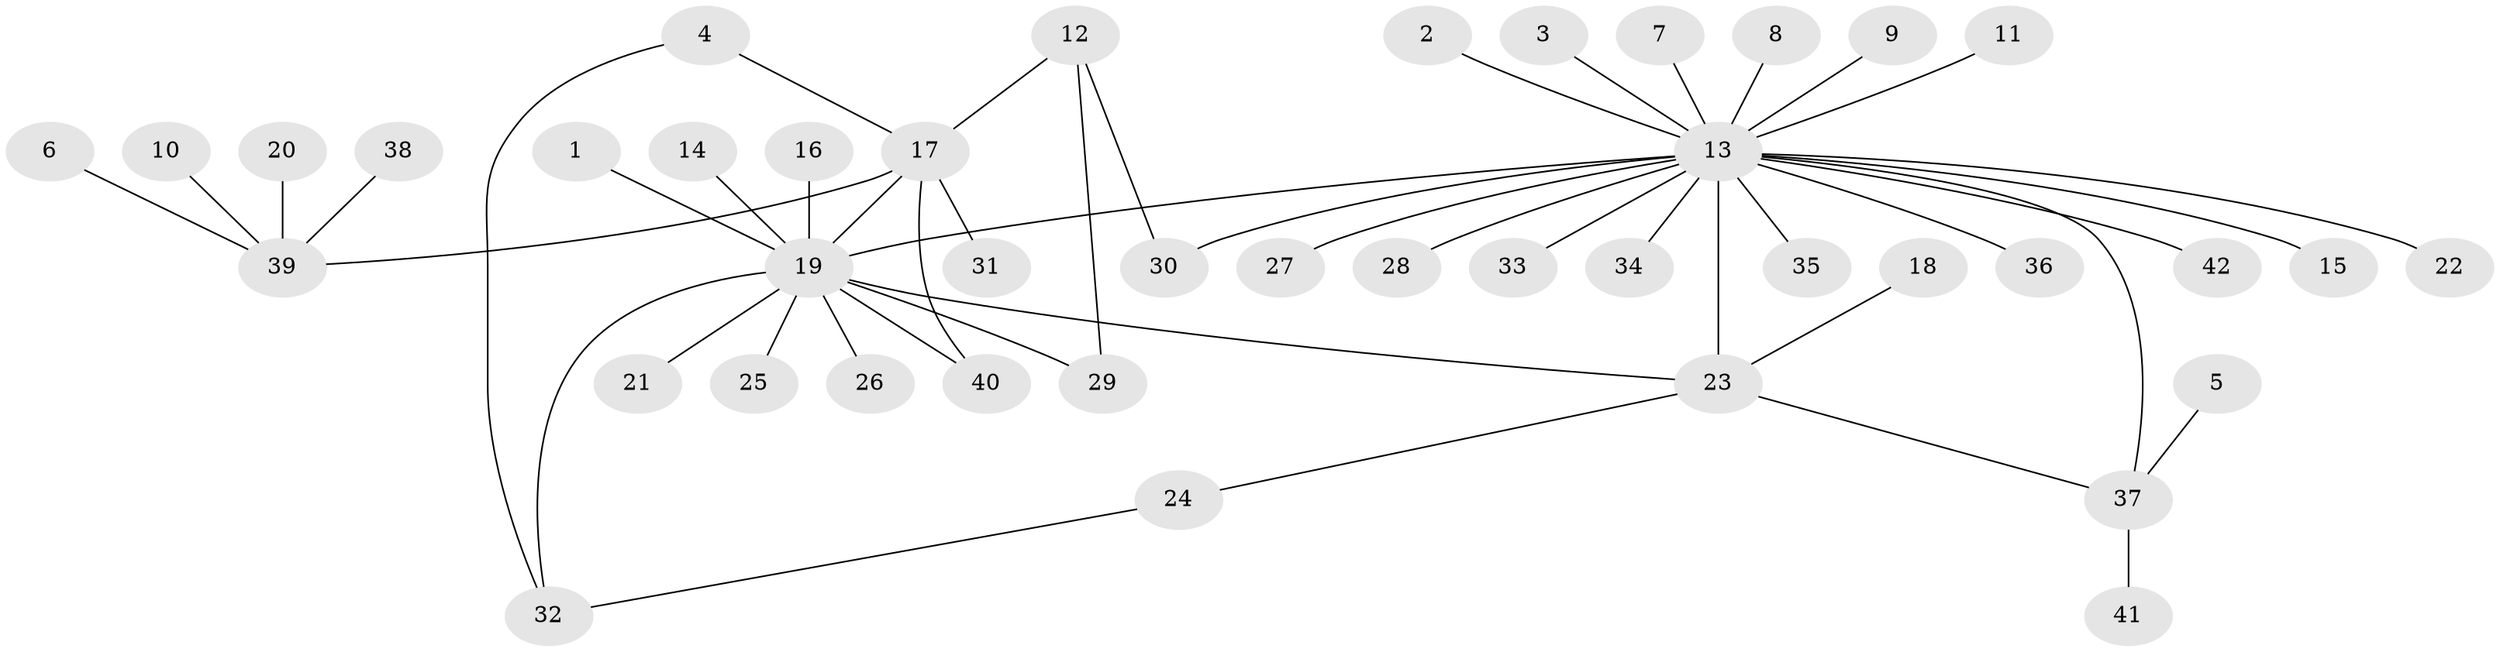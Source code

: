 // original degree distribution, {22: 0.012048192771084338, 16: 0.012048192771084338, 1: 0.6867469879518072, 4: 0.07228915662650602, 9: 0.012048192771084338, 6: 0.012048192771084338, 8: 0.012048192771084338, 3: 0.060240963855421686, 2: 0.10843373493975904, 5: 0.012048192771084338}
// Generated by graph-tools (version 1.1) at 2025/01/03/09/25 03:01:42]
// undirected, 42 vertices, 48 edges
graph export_dot {
graph [start="1"]
  node [color=gray90,style=filled];
  1;
  2;
  3;
  4;
  5;
  6;
  7;
  8;
  9;
  10;
  11;
  12;
  13;
  14;
  15;
  16;
  17;
  18;
  19;
  20;
  21;
  22;
  23;
  24;
  25;
  26;
  27;
  28;
  29;
  30;
  31;
  32;
  33;
  34;
  35;
  36;
  37;
  38;
  39;
  40;
  41;
  42;
  1 -- 19 [weight=1.0];
  2 -- 13 [weight=1.0];
  3 -- 13 [weight=1.0];
  4 -- 17 [weight=1.0];
  4 -- 32 [weight=1.0];
  5 -- 37 [weight=1.0];
  6 -- 39 [weight=1.0];
  7 -- 13 [weight=1.0];
  8 -- 13 [weight=1.0];
  9 -- 13 [weight=1.0];
  10 -- 39 [weight=1.0];
  11 -- 13 [weight=1.0];
  12 -- 17 [weight=1.0];
  12 -- 29 [weight=1.0];
  12 -- 30 [weight=1.0];
  13 -- 15 [weight=1.0];
  13 -- 19 [weight=1.0];
  13 -- 22 [weight=1.0];
  13 -- 23 [weight=1.0];
  13 -- 27 [weight=1.0];
  13 -- 28 [weight=1.0];
  13 -- 30 [weight=1.0];
  13 -- 33 [weight=1.0];
  13 -- 34 [weight=1.0];
  13 -- 35 [weight=1.0];
  13 -- 36 [weight=1.0];
  13 -- 37 [weight=1.0];
  13 -- 42 [weight=1.0];
  14 -- 19 [weight=1.0];
  16 -- 19 [weight=1.0];
  17 -- 19 [weight=2.0];
  17 -- 31 [weight=1.0];
  17 -- 39 [weight=1.0];
  17 -- 40 [weight=1.0];
  18 -- 23 [weight=1.0];
  19 -- 21 [weight=1.0];
  19 -- 23 [weight=1.0];
  19 -- 25 [weight=1.0];
  19 -- 26 [weight=1.0];
  19 -- 29 [weight=1.0];
  19 -- 32 [weight=1.0];
  19 -- 40 [weight=1.0];
  20 -- 39 [weight=1.0];
  23 -- 24 [weight=1.0];
  23 -- 37 [weight=1.0];
  24 -- 32 [weight=1.0];
  37 -- 41 [weight=1.0];
  38 -- 39 [weight=1.0];
}
